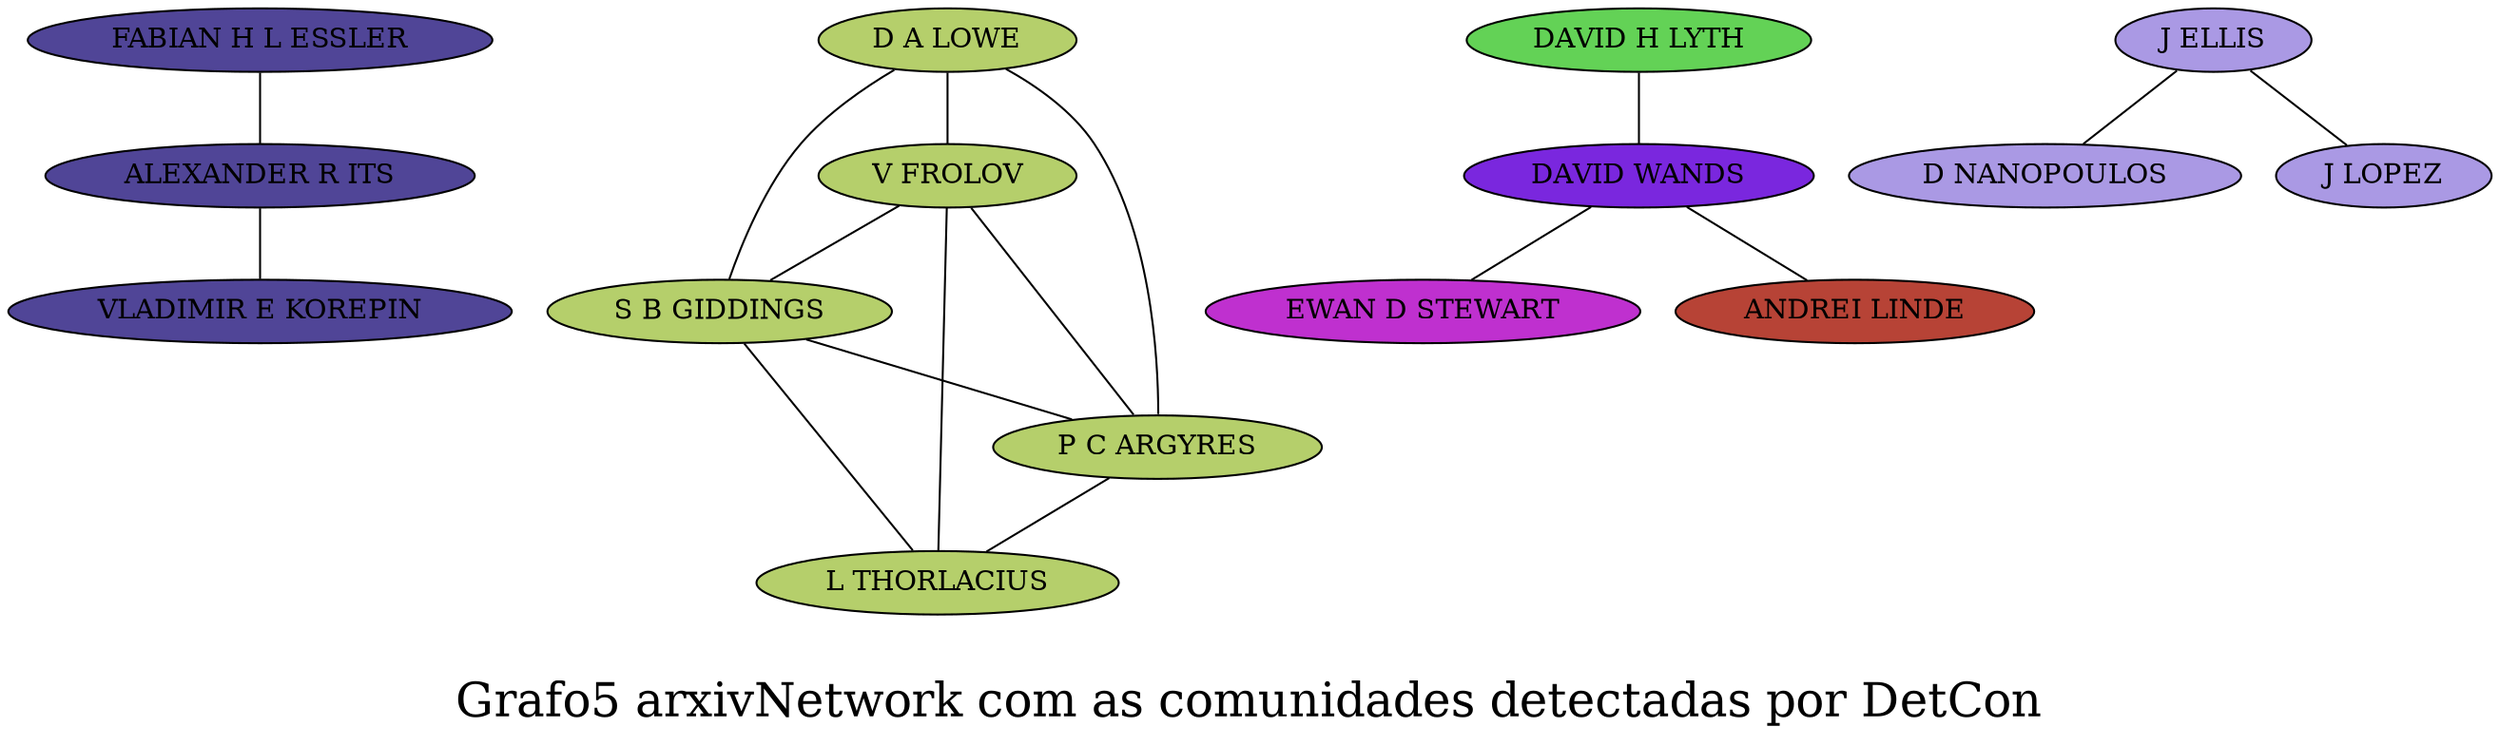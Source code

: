 /*****
Grafo5 arxivNetwork com as comunidades detectadas por DetCon
*****/

graph G {
  graph [splines=true overlap=false]
  node  [shape=ellipse, width=0.3, height=0.3]
  842 [label="FABIAN H L ESSLER",style=filled, fillcolor="#504597"];
  843 [label="ALEXANDER R ITS",style=filled, fillcolor="#504597"];
  340 [label="P C ARGYRES",style=filled, fillcolor="#B5CF6B"];
  737 [label="L THORLACIUS",style=filled, fillcolor="#B5CF6B"];
  278 [label="DAVID H LYTH",style=filled, fillcolor="#63D256"];
  279 [label="DAVID WANDS",style=filled, fillcolor="#7A27DE"];
  881 [label="VLADIMIR E KOREPIN",style=filled, fillcolor="#504597"];
  339 [label="S B GIDDINGS",style=filled, fillcolor="#B5CF6B"];
  337 [label="V FROLOV",style=filled, fillcolor="#B5CF6B"];
  39 [label="D A LOWE",style=filled, fillcolor="#B5CF6B"];
  281 [label="EWAN D STEWART",style=filled, fillcolor="#BF30CF"];
  505 [label="ANDREI LINDE",style=filled, fillcolor="#B74336"];
  260 [label="J ELLIS",style=filled, fillcolor="#AA99E4"];
  262 [label="D NANOPOULOS",style=filled, fillcolor="#AA99E4"];
  261 [label="J LOPEZ",style=filled, fillcolor="#AA99E4"];
  842 -- 843;
  843 -- 881;
  340 -- 737;
  278 -- 279;
  279 -- 281;
  279 -- 505;
  339 -- 340;
  339 -- 737;
  337 -- 339;
  337 -- 340;
  337 -- 737;
  39 -- 337;
  39 -- 339;
  39 -- 340;
  260 -- 261;
  260 -- 262;
  label = "\nGrafo5 arxivNetwork com as comunidades detectadas por DetCon\n";  fontsize=24;
}
